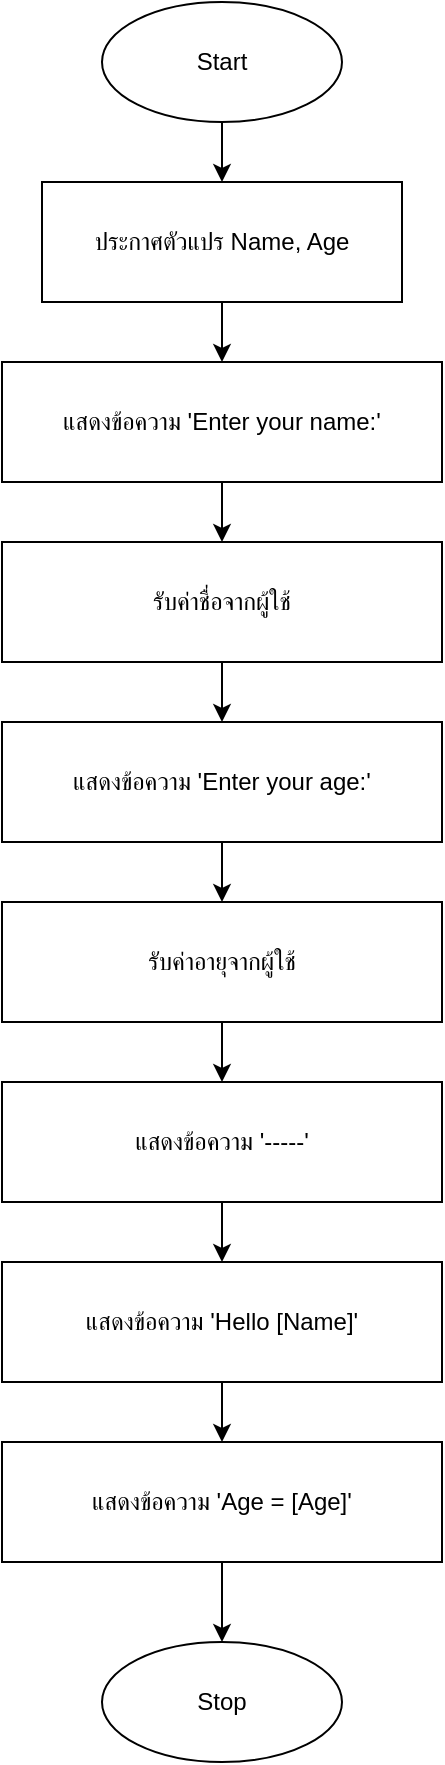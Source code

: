 <mxfile>
  <diagram id="xCknaC995fOig1GsyrMW" name="Page-1">
    <mxGraphModel dx="1456" dy="513" grid="1" gridSize="10" guides="1" tooltips="1" connect="1" arrows="1" fold="1" page="1" pageScale="1" pageWidth="850" pageHeight="1100" math="0" shadow="0">
      <root>
        <mxCell id="0" />
        <mxCell id="1" parent="0" />
        <mxCell id="2" value="Start" style="ellipse;whiteSpace=wrap;html=1;" parent="1" vertex="1">
          <mxGeometry x="190" y="40" width="120" height="60" as="geometry" />
        </mxCell>
        <mxCell id="3" value="ประกาศตัวแปร Name, Age" style="rectangle;whiteSpace=wrap;html=1;" parent="1" vertex="1">
          <mxGeometry x="160" y="130" width="180" height="60" as="geometry" />
        </mxCell>
        <mxCell id="4" value="แสดงข้อความ &#39;Enter your name:&#39;" style="parallelogram;whiteSpace=wrap;html=1;" parent="1" vertex="1">
          <mxGeometry x="140" y="220" width="220" height="60" as="geometry" />
        </mxCell>
        <mxCell id="5" value="รับค่าชื่อจากผู้ใช้" style="parallelogram;whiteSpace=wrap;html=1;" parent="1" vertex="1">
          <mxGeometry x="140" y="310" width="220" height="60" as="geometry" />
        </mxCell>
        <mxCell id="6" value="แสดงข้อความ &#39;Enter your age:&#39;" style="parallelogram;whiteSpace=wrap;html=1;" parent="1" vertex="1">
          <mxGeometry x="140" y="400" width="220" height="60" as="geometry" />
        </mxCell>
        <mxCell id="7" value="รับค่าอายุจากผู้ใช้" style="parallelogram;whiteSpace=wrap;html=1;" parent="1" vertex="1">
          <mxGeometry x="140" y="490" width="220" height="60" as="geometry" />
        </mxCell>
        <mxCell id="8" value="แสดงข้อความ &#39;-----&#39;" style="parallelogram;whiteSpace=wrap;html=1;" parent="1" vertex="1">
          <mxGeometry x="140" y="580" width="220" height="60" as="geometry" />
        </mxCell>
        <mxCell id="9" value="แสดงข้อความ &#39;Hello [Name]&#39;" style="parallelogram;whiteSpace=wrap;html=1;" parent="1" vertex="1">
          <mxGeometry x="140" y="670" width="220" height="60" as="geometry" />
        </mxCell>
        <mxCell id="10" value="แสดงข้อความ &#39;Age = [Age]&#39;" style="parallelogram;whiteSpace=wrap;html=1;" parent="1" vertex="1">
          <mxGeometry x="140" y="760" width="220" height="60" as="geometry" />
        </mxCell>
        <mxCell id="11" value="Stop" style="ellipse;whiteSpace=wrap;html=1;" parent="1" vertex="1">
          <mxGeometry x="190" y="860" width="120" height="60" as="geometry" />
        </mxCell>
        <mxCell id="12" parent="1" source="2" target="3" edge="1">
          <mxGeometry relative="1" as="geometry" />
        </mxCell>
        <mxCell id="13" parent="1" source="3" target="4" edge="1">
          <mxGeometry relative="1" as="geometry" />
        </mxCell>
        <mxCell id="14" parent="1" source="4" target="5" edge="1">
          <mxGeometry relative="1" as="geometry" />
        </mxCell>
        <mxCell id="15" parent="1" source="5" target="6" edge="1">
          <mxGeometry relative="1" as="geometry" />
        </mxCell>
        <mxCell id="16" parent="1" source="6" target="7" edge="1">
          <mxGeometry relative="1" as="geometry" />
        </mxCell>
        <mxCell id="17" parent="1" source="7" target="8" edge="1">
          <mxGeometry relative="1" as="geometry" />
        </mxCell>
        <mxCell id="18" parent="1" source="8" target="9" edge="1">
          <mxGeometry relative="1" as="geometry" />
        </mxCell>
        <mxCell id="19" parent="1" source="9" target="10" edge="1">
          <mxGeometry relative="1" as="geometry" />
        </mxCell>
        <mxCell id="20" parent="1" source="10" target="11" edge="1">
          <mxGeometry relative="1" as="geometry" />
        </mxCell>
      </root>
    </mxGraphModel>
  </diagram>
</mxfile>

